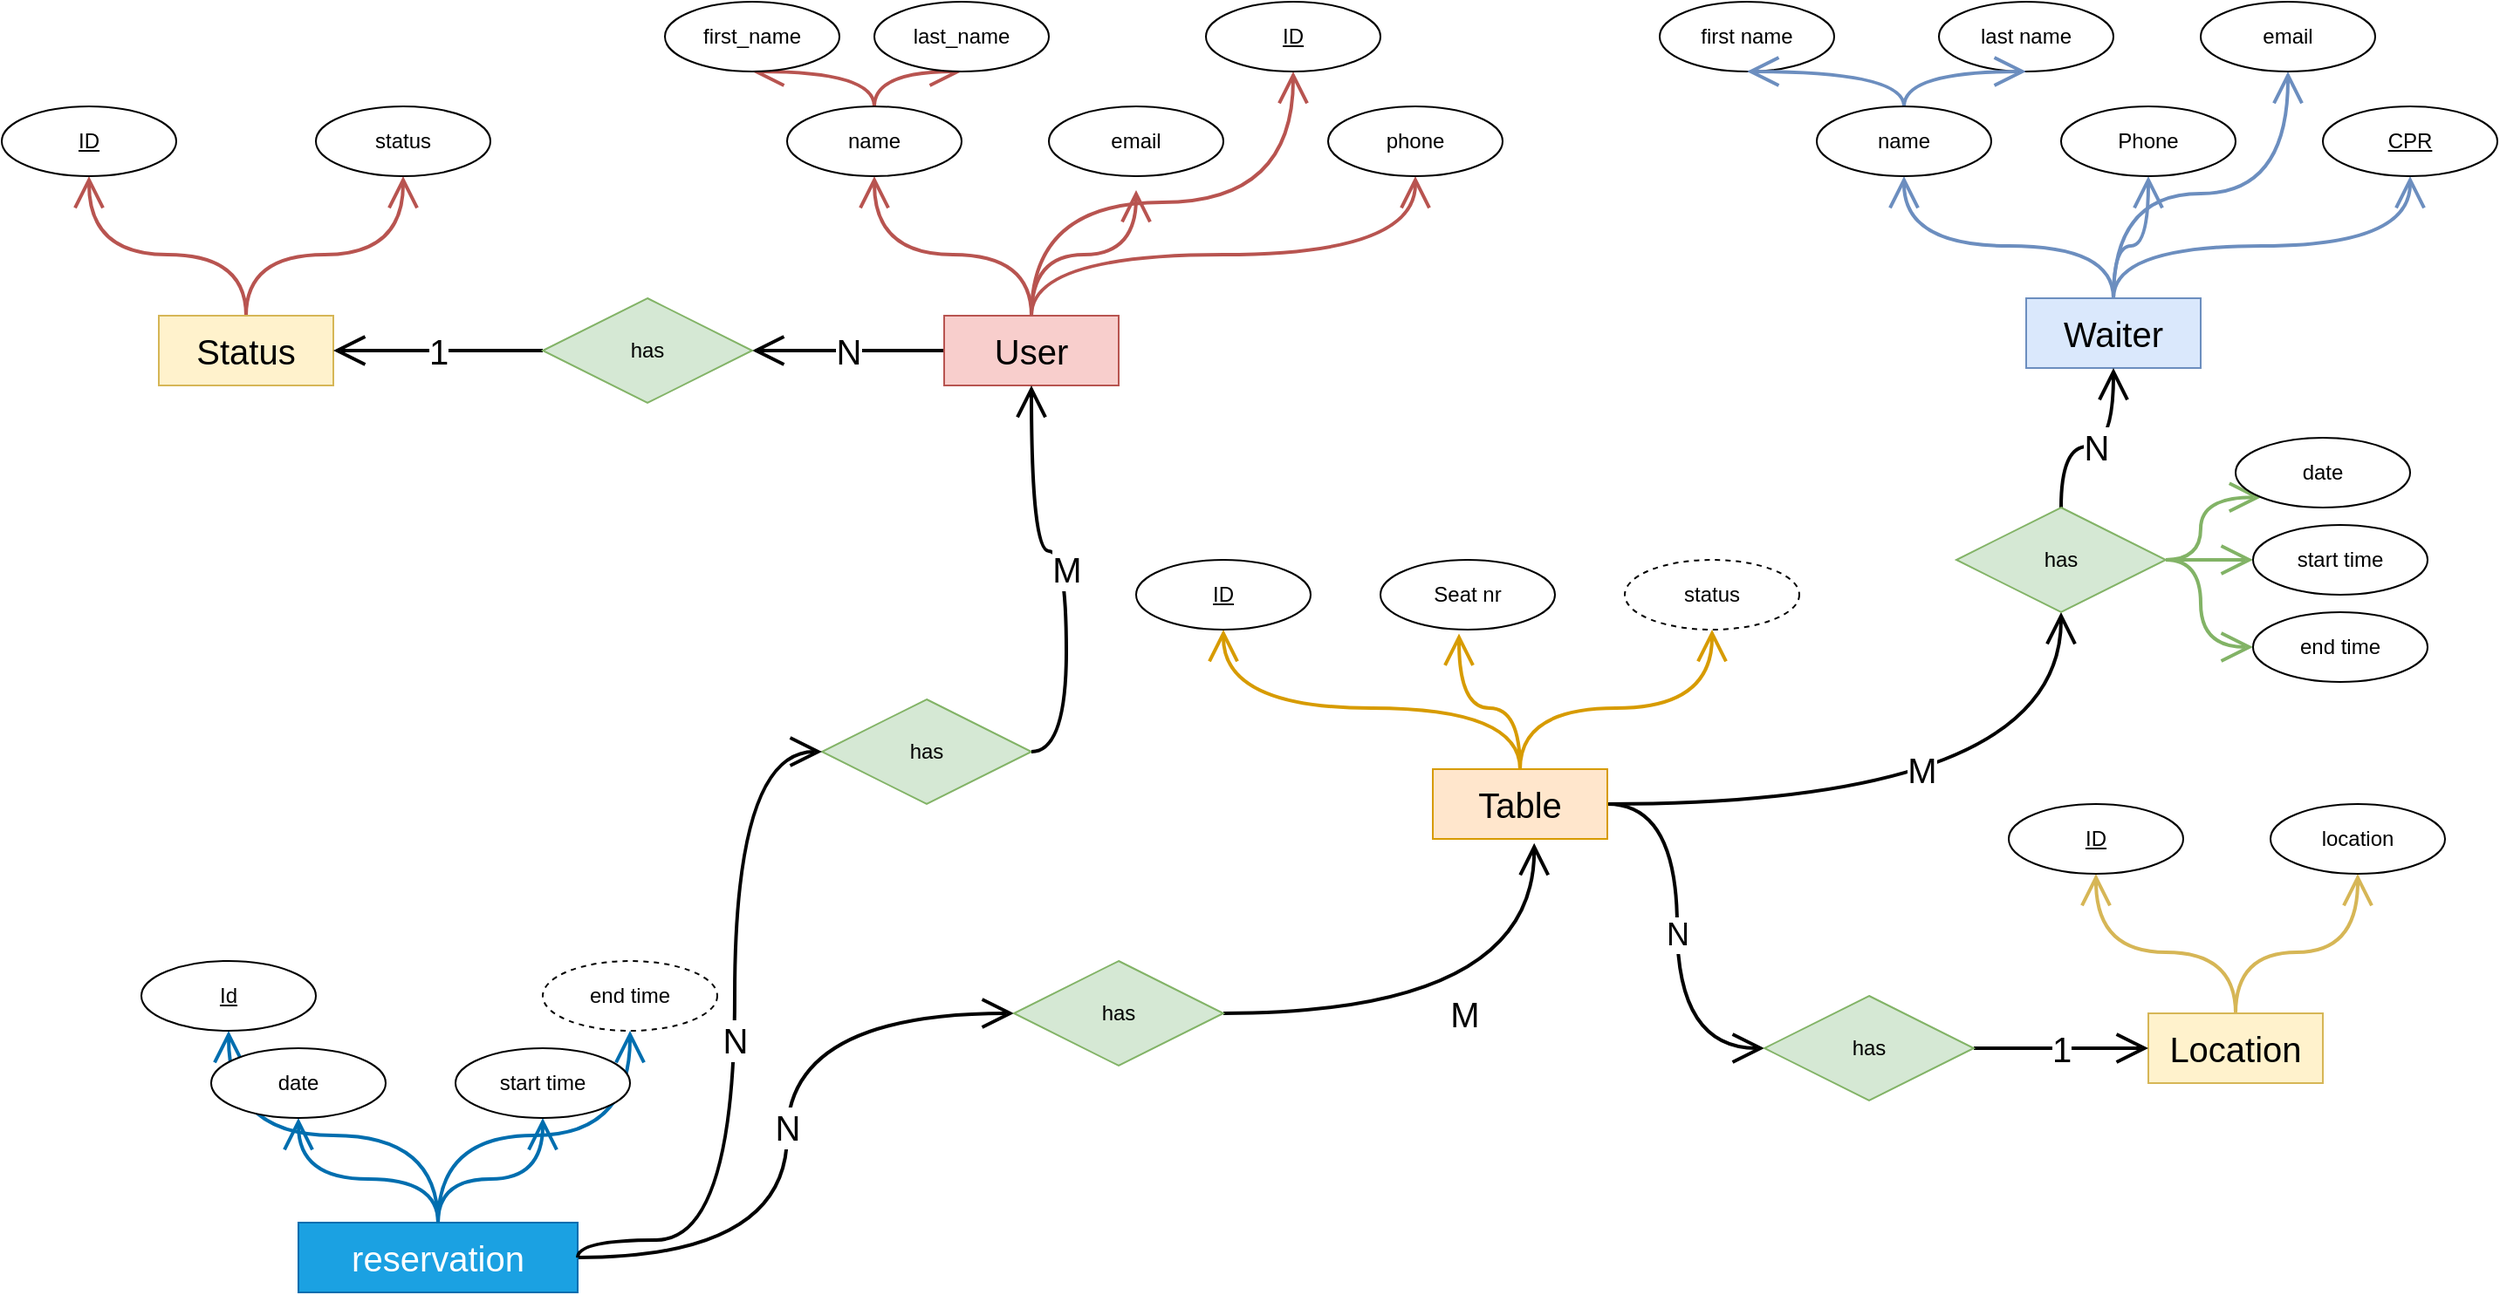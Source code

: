 <mxfile version="15.3.4" type="github">
  <diagram id="pFvgCGhmB1vwED2cMpDZ" name="Page-1">
    <mxGraphModel dx="1604" dy="644" grid="1" gridSize="10" guides="1" tooltips="1" connect="1" arrows="1" fold="1" page="0" pageScale="1" pageWidth="827" pageHeight="1169" math="0" shadow="0">
      <root>
        <mxCell id="0" />
        <mxCell id="1" parent="0" />
        <mxCell id="cgYLOBrb9KZ1So3oihtH-15" style="edgeStyle=orthogonalEdgeStyle;rounded=0;orthogonalLoop=1;jettySize=auto;html=1;exitX=0.5;exitY=0;exitDx=0;exitDy=0;entryX=0.5;entryY=1;entryDx=0;entryDy=0;endArrow=open;startSize=14;endSize=14;sourcePerimeterSpacing=8;targetPerimeterSpacing=8;strokeWidth=2;fillColor=#f8cecc;strokeColor=#b85450;curved=1;" edge="1" parent="1" source="cgYLOBrb9KZ1So3oihtH-1" target="cgYLOBrb9KZ1So3oihtH-9">
          <mxGeometry relative="1" as="geometry" />
        </mxCell>
        <mxCell id="cgYLOBrb9KZ1So3oihtH-16" style="edgeStyle=orthogonalEdgeStyle;rounded=0;orthogonalLoop=1;jettySize=auto;html=1;exitX=0.5;exitY=0;exitDx=0;exitDy=0;entryX=0.5;entryY=1;entryDx=0;entryDy=0;endArrow=open;startSize=14;endSize=14;sourcePerimeterSpacing=8;targetPerimeterSpacing=8;strokeWidth=2;fillColor=#f8cecc;strokeColor=#b85450;curved=1;" edge="1" parent="1" source="cgYLOBrb9KZ1So3oihtH-9" target="cgYLOBrb9KZ1So3oihtH-7">
          <mxGeometry relative="1" as="geometry" />
        </mxCell>
        <mxCell id="cgYLOBrb9KZ1So3oihtH-17" style="edgeStyle=orthogonalEdgeStyle;curved=1;rounded=0;orthogonalLoop=1;jettySize=auto;html=1;exitX=0.5;exitY=0;exitDx=0;exitDy=0;entryX=0.5;entryY=1;entryDx=0;entryDy=0;endArrow=open;startSize=14;endSize=14;sourcePerimeterSpacing=8;targetPerimeterSpacing=8;strokeWidth=2;fillColor=#f8cecc;strokeColor=#b85450;" edge="1" parent="1" source="cgYLOBrb9KZ1So3oihtH-9" target="cgYLOBrb9KZ1So3oihtH-8">
          <mxGeometry relative="1" as="geometry" />
        </mxCell>
        <mxCell id="cgYLOBrb9KZ1So3oihtH-18" style="edgeStyle=orthogonalEdgeStyle;curved=1;rounded=0;orthogonalLoop=1;jettySize=auto;html=1;exitX=0.5;exitY=0;exitDx=0;exitDy=0;endArrow=open;startSize=14;endSize=14;sourcePerimeterSpacing=8;targetPerimeterSpacing=8;strokeWidth=2;fillColor=#f8cecc;strokeColor=#b85450;" edge="1" parent="1" source="cgYLOBrb9KZ1So3oihtH-1" target="cgYLOBrb9KZ1So3oihtH-10">
          <mxGeometry relative="1" as="geometry" />
        </mxCell>
        <mxCell id="cgYLOBrb9KZ1So3oihtH-19" style="edgeStyle=orthogonalEdgeStyle;curved=1;rounded=0;orthogonalLoop=1;jettySize=auto;html=1;exitX=0.5;exitY=0;exitDx=0;exitDy=0;endArrow=open;startSize=14;endSize=14;sourcePerimeterSpacing=8;targetPerimeterSpacing=8;strokeWidth=2;fillColor=#f8cecc;strokeColor=#b85450;entryX=0.5;entryY=1;entryDx=0;entryDy=0;" edge="1" parent="1" source="cgYLOBrb9KZ1So3oihtH-1" target="cgYLOBrb9KZ1So3oihtH-11">
          <mxGeometry relative="1" as="geometry">
            <mxPoint x="460" y="280" as="targetPoint" />
          </mxGeometry>
        </mxCell>
        <mxCell id="cgYLOBrb9KZ1So3oihtH-30" value="&lt;font style=&quot;font-size: 20px&quot;&gt;N&lt;/font&gt;" style="edgeStyle=orthogonalEdgeStyle;curved=1;rounded=0;orthogonalLoop=1;jettySize=auto;html=1;exitX=0;exitY=0.5;exitDx=0;exitDy=0;entryX=1;entryY=0.5;entryDx=0;entryDy=0;endArrow=open;startSize=14;endSize=14;sourcePerimeterSpacing=8;targetPerimeterSpacing=8;strokeWidth=2;" edge="1" parent="1" source="cgYLOBrb9KZ1So3oihtH-1" target="cgYLOBrb9KZ1So3oihtH-28">
          <mxGeometry relative="1" as="geometry" />
        </mxCell>
        <mxCell id="cgYLOBrb9KZ1So3oihtH-31" style="edgeStyle=orthogonalEdgeStyle;curved=1;rounded=0;orthogonalLoop=1;jettySize=auto;html=1;exitX=0.5;exitY=0;exitDx=0;exitDy=0;entryX=0.5;entryY=1;entryDx=0;entryDy=0;endArrow=open;startSize=14;endSize=14;sourcePerimeterSpacing=8;targetPerimeterSpacing=8;strokeWidth=2;fillColor=#f8cecc;strokeColor=#b85450;" edge="1" parent="1" source="cgYLOBrb9KZ1So3oihtH-1" target="cgYLOBrb9KZ1So3oihtH-21">
          <mxGeometry relative="1" as="geometry" />
        </mxCell>
        <mxCell id="cgYLOBrb9KZ1So3oihtH-1" value="&lt;font style=&quot;font-size: 20px&quot;&gt;User&lt;/font&gt;" style="whiteSpace=wrap;html=1;align=center;hachureGap=4;pointerEvents=0;fillColor=#f8cecc;strokeColor=#b85450;" vertex="1" parent="1">
          <mxGeometry x="190" y="360" width="100" height="40" as="geometry" />
        </mxCell>
        <mxCell id="cgYLOBrb9KZ1So3oihtH-51" style="edgeStyle=orthogonalEdgeStyle;curved=1;rounded=0;orthogonalLoop=1;jettySize=auto;html=1;exitX=0.5;exitY=0;exitDx=0;exitDy=0;entryX=0.5;entryY=1;entryDx=0;entryDy=0;endArrow=open;startSize=14;endSize=14;sourcePerimeterSpacing=8;targetPerimeterSpacing=8;strokeWidth=2;fillColor=#ffe6cc;strokeColor=#d79b00;" edge="1" parent="1" source="cgYLOBrb9KZ1So3oihtH-2" target="cgYLOBrb9KZ1So3oihtH-46">
          <mxGeometry relative="1" as="geometry" />
        </mxCell>
        <mxCell id="cgYLOBrb9KZ1So3oihtH-52" style="edgeStyle=orthogonalEdgeStyle;curved=1;rounded=0;orthogonalLoop=1;jettySize=auto;html=1;exitX=0.5;exitY=0;exitDx=0;exitDy=0;entryX=0.45;entryY=1.055;entryDx=0;entryDy=0;entryPerimeter=0;endArrow=open;startSize=14;endSize=14;sourcePerimeterSpacing=8;targetPerimeterSpacing=8;strokeWidth=2;fillColor=#ffe6cc;strokeColor=#d79b00;" edge="1" parent="1" source="cgYLOBrb9KZ1So3oihtH-2" target="cgYLOBrb9KZ1So3oihtH-47">
          <mxGeometry relative="1" as="geometry" />
        </mxCell>
        <mxCell id="cgYLOBrb9KZ1So3oihtH-53" style="edgeStyle=orthogonalEdgeStyle;curved=1;rounded=0;orthogonalLoop=1;jettySize=auto;html=1;exitX=0.5;exitY=0;exitDx=0;exitDy=0;entryX=0.5;entryY=1;entryDx=0;entryDy=0;endArrow=open;startSize=14;endSize=14;sourcePerimeterSpacing=8;targetPerimeterSpacing=8;strokeWidth=2;fillColor=#ffe6cc;strokeColor=#d79b00;" edge="1" parent="1" source="cgYLOBrb9KZ1So3oihtH-2" target="cgYLOBrb9KZ1So3oihtH-50">
          <mxGeometry relative="1" as="geometry" />
        </mxCell>
        <mxCell id="cgYLOBrb9KZ1So3oihtH-61" value="&lt;font style=&quot;font-size: 20px&quot;&gt;M&lt;/font&gt;" style="edgeStyle=orthogonalEdgeStyle;curved=1;rounded=0;orthogonalLoop=1;jettySize=auto;html=1;exitX=1;exitY=0.5;exitDx=0;exitDy=0;endArrow=open;startSize=14;endSize=14;sourcePerimeterSpacing=8;targetPerimeterSpacing=8;strokeWidth=2;entryX=0.5;entryY=1;entryDx=0;entryDy=0;" edge="1" parent="1" source="cgYLOBrb9KZ1So3oihtH-2" target="cgYLOBrb9KZ1So3oihtH-60">
          <mxGeometry x="-0.027" y="20" relative="1" as="geometry">
            <mxPoint as="offset" />
          </mxGeometry>
        </mxCell>
        <mxCell id="cgYLOBrb9KZ1So3oihtH-70" value="&lt;font style=&quot;font-size: 18px&quot;&gt;N&lt;/font&gt;" style="edgeStyle=orthogonalEdgeStyle;curved=1;rounded=0;orthogonalLoop=1;jettySize=auto;html=1;exitX=1;exitY=0.5;exitDx=0;exitDy=0;entryX=0;entryY=0.5;entryDx=0;entryDy=0;endArrow=open;startSize=14;endSize=14;sourcePerimeterSpacing=8;targetPerimeterSpacing=8;strokeWidth=2;" edge="1" parent="1" source="cgYLOBrb9KZ1So3oihtH-2" target="cgYLOBrb9KZ1So3oihtH-69">
          <mxGeometry relative="1" as="geometry" />
        </mxCell>
        <mxCell id="cgYLOBrb9KZ1So3oihtH-2" value="&lt;font style=&quot;font-size: 20px&quot;&gt;Table&lt;/font&gt;" style="whiteSpace=wrap;html=1;align=center;hachureGap=4;pointerEvents=0;fillColor=#ffe6cc;strokeColor=#d79b00;" vertex="1" parent="1">
          <mxGeometry x="470" y="620" width="100" height="40" as="geometry" />
        </mxCell>
        <mxCell id="cgYLOBrb9KZ1So3oihtH-76" style="edgeStyle=orthogonalEdgeStyle;curved=1;rounded=0;orthogonalLoop=1;jettySize=auto;html=1;exitX=0.5;exitY=0;exitDx=0;exitDy=0;entryX=0.5;entryY=1;entryDx=0;entryDy=0;endArrow=open;startSize=14;endSize=14;sourcePerimeterSpacing=8;targetPerimeterSpacing=8;strokeWidth=2;fillColor=#1ba1e2;strokeColor=#006EAF;" edge="1" parent="1" source="cgYLOBrb9KZ1So3oihtH-3" target="cgYLOBrb9KZ1So3oihtH-73">
          <mxGeometry relative="1" as="geometry" />
        </mxCell>
        <mxCell id="cgYLOBrb9KZ1So3oihtH-77" style="edgeStyle=orthogonalEdgeStyle;curved=1;rounded=0;orthogonalLoop=1;jettySize=auto;html=1;exitX=0.5;exitY=0;exitDx=0;exitDy=0;endArrow=open;startSize=14;endSize=14;sourcePerimeterSpacing=8;targetPerimeterSpacing=8;strokeWidth=2;entryX=0.5;entryY=1;entryDx=0;entryDy=0;fillColor=#1ba1e2;strokeColor=#006EAF;" edge="1" parent="1" source="cgYLOBrb9KZ1So3oihtH-3" target="cgYLOBrb9KZ1So3oihtH-74">
          <mxGeometry relative="1" as="geometry" />
        </mxCell>
        <mxCell id="cgYLOBrb9KZ1So3oihtH-78" style="edgeStyle=orthogonalEdgeStyle;curved=1;rounded=0;orthogonalLoop=1;jettySize=auto;html=1;exitX=0.5;exitY=0;exitDx=0;exitDy=0;entryX=0.5;entryY=1;entryDx=0;entryDy=0;endArrow=open;startSize=14;endSize=14;sourcePerimeterSpacing=8;targetPerimeterSpacing=8;strokeWidth=2;fillColor=#1ba1e2;strokeColor=#006EAF;" edge="1" parent="1" source="cgYLOBrb9KZ1So3oihtH-3" target="cgYLOBrb9KZ1So3oihtH-75">
          <mxGeometry relative="1" as="geometry" />
        </mxCell>
        <mxCell id="cgYLOBrb9KZ1So3oihtH-79" style="edgeStyle=orthogonalEdgeStyle;curved=1;rounded=0;orthogonalLoop=1;jettySize=auto;html=1;exitX=0.5;exitY=0;exitDx=0;exitDy=0;entryX=0.5;entryY=1;entryDx=0;entryDy=0;endArrow=open;startSize=14;endSize=14;sourcePerimeterSpacing=8;targetPerimeterSpacing=8;strokeWidth=2;fillColor=#1ba1e2;strokeColor=#006EAF;" edge="1" parent="1" source="cgYLOBrb9KZ1So3oihtH-3" target="cgYLOBrb9KZ1So3oihtH-72">
          <mxGeometry relative="1" as="geometry" />
        </mxCell>
        <mxCell id="cgYLOBrb9KZ1So3oihtH-81" value="&lt;font style=&quot;font-size: 20px&quot;&gt;N&lt;/font&gt;" style="edgeStyle=orthogonalEdgeStyle;curved=1;rounded=0;orthogonalLoop=1;jettySize=auto;html=1;exitX=1;exitY=0.5;exitDx=0;exitDy=0;entryX=0;entryY=0.5;entryDx=0;entryDy=0;endArrow=open;startSize=14;endSize=14;sourcePerimeterSpacing=8;targetPerimeterSpacing=8;strokeWidth=2;" edge="1" parent="1" source="cgYLOBrb9KZ1So3oihtH-3" target="cgYLOBrb9KZ1So3oihtH-80">
          <mxGeometry relative="1" as="geometry" />
        </mxCell>
        <mxCell id="cgYLOBrb9KZ1So3oihtH-3" value="&lt;span style=&quot;font-size: 20px&quot;&gt;reservation&lt;/span&gt;" style="whiteSpace=wrap;html=1;align=center;hachureGap=4;pointerEvents=0;fillColor=#1ba1e2;strokeColor=#006EAF;fontColor=#ffffff;" vertex="1" parent="1">
          <mxGeometry x="-180" y="880" width="160" height="40" as="geometry" />
        </mxCell>
        <mxCell id="cgYLOBrb9KZ1So3oihtH-39" style="edgeStyle=orthogonalEdgeStyle;curved=1;rounded=0;orthogonalLoop=1;jettySize=auto;html=1;exitX=0.5;exitY=0;exitDx=0;exitDy=0;endArrow=open;startSize=14;endSize=14;sourcePerimeterSpacing=8;targetPerimeterSpacing=8;strokeWidth=2;fillColor=#dae8fc;strokeColor=#6c8ebf;entryX=0.5;entryY=1;entryDx=0;entryDy=0;" edge="1" parent="1" source="cgYLOBrb9KZ1So3oihtH-4" target="cgYLOBrb9KZ1So3oihtH-35">
          <mxGeometry relative="1" as="geometry" />
        </mxCell>
        <mxCell id="cgYLOBrb9KZ1So3oihtH-41" style="edgeStyle=orthogonalEdgeStyle;curved=1;rounded=0;orthogonalLoop=1;jettySize=auto;html=1;exitX=0.5;exitY=0;exitDx=0;exitDy=0;entryX=0.5;entryY=1;entryDx=0;entryDy=0;endArrow=open;startSize=14;endSize=14;sourcePerimeterSpacing=8;targetPerimeterSpacing=8;strokeWidth=2;fillColor=#dae8fc;strokeColor=#6c8ebf;" edge="1" parent="1" source="cgYLOBrb9KZ1So3oihtH-4" target="cgYLOBrb9KZ1So3oihtH-36">
          <mxGeometry relative="1" as="geometry" />
        </mxCell>
        <mxCell id="cgYLOBrb9KZ1So3oihtH-42" style="edgeStyle=orthogonalEdgeStyle;curved=1;rounded=0;orthogonalLoop=1;jettySize=auto;html=1;exitX=0.5;exitY=0;exitDx=0;exitDy=0;entryX=0.5;entryY=1;entryDx=0;entryDy=0;endArrow=open;startSize=14;endSize=14;sourcePerimeterSpacing=8;targetPerimeterSpacing=8;strokeWidth=2;fillColor=#dae8fc;strokeColor=#6c8ebf;" edge="1" parent="1" source="cgYLOBrb9KZ1So3oihtH-4" target="cgYLOBrb9KZ1So3oihtH-37">
          <mxGeometry relative="1" as="geometry" />
        </mxCell>
        <mxCell id="cgYLOBrb9KZ1So3oihtH-43" style="edgeStyle=orthogonalEdgeStyle;curved=1;rounded=0;orthogonalLoop=1;jettySize=auto;html=1;exitX=0.5;exitY=0;exitDx=0;exitDy=0;entryX=0.5;entryY=1;entryDx=0;entryDy=0;endArrow=open;startSize=14;endSize=14;sourcePerimeterSpacing=8;targetPerimeterSpacing=8;strokeWidth=2;fillColor=#dae8fc;strokeColor=#6c8ebf;" edge="1" parent="1" source="cgYLOBrb9KZ1So3oihtH-4" target="cgYLOBrb9KZ1So3oihtH-32">
          <mxGeometry relative="1" as="geometry" />
        </mxCell>
        <mxCell id="cgYLOBrb9KZ1So3oihtH-4" value="&lt;font style=&quot;font-size: 20px&quot;&gt;Waiter&lt;/font&gt;" style="whiteSpace=wrap;html=1;align=center;hachureGap=4;pointerEvents=0;fillColor=#dae8fc;strokeColor=#6c8ebf;" vertex="1" parent="1">
          <mxGeometry x="810" y="350" width="100" height="40" as="geometry" />
        </mxCell>
        <mxCell id="cgYLOBrb9KZ1So3oihtH-58" style="edgeStyle=orthogonalEdgeStyle;curved=1;rounded=0;orthogonalLoop=1;jettySize=auto;html=1;exitX=0.5;exitY=0;exitDx=0;exitDy=0;entryX=0.5;entryY=1;entryDx=0;entryDy=0;endArrow=open;startSize=14;endSize=14;sourcePerimeterSpacing=8;targetPerimeterSpacing=8;strokeWidth=2;fillColor=#fff2cc;strokeColor=#d6b656;" edge="1" parent="1" source="cgYLOBrb9KZ1So3oihtH-5" target="cgYLOBrb9KZ1So3oihtH-54">
          <mxGeometry relative="1" as="geometry" />
        </mxCell>
        <mxCell id="cgYLOBrb9KZ1So3oihtH-59" style="edgeStyle=orthogonalEdgeStyle;curved=1;rounded=0;orthogonalLoop=1;jettySize=auto;html=1;exitX=0.5;exitY=0;exitDx=0;exitDy=0;endArrow=open;startSize=14;endSize=14;sourcePerimeterSpacing=8;targetPerimeterSpacing=8;strokeWidth=2;fillColor=#fff2cc;strokeColor=#d6b656;entryX=0.5;entryY=1;entryDx=0;entryDy=0;" edge="1" parent="1" source="cgYLOBrb9KZ1So3oihtH-5" target="cgYLOBrb9KZ1So3oihtH-55">
          <mxGeometry relative="1" as="geometry" />
        </mxCell>
        <mxCell id="cgYLOBrb9KZ1So3oihtH-5" value="&lt;font style=&quot;font-size: 20px&quot;&gt;Location&lt;/font&gt;" style="whiteSpace=wrap;html=1;align=center;hachureGap=4;pointerEvents=0;fillColor=#fff2cc;strokeColor=#d6b656;" vertex="1" parent="1">
          <mxGeometry x="880" y="760" width="100" height="40" as="geometry" />
        </mxCell>
        <mxCell id="cgYLOBrb9KZ1So3oihtH-7" value="first_name" style="ellipse;whiteSpace=wrap;html=1;align=center;hachureGap=4;pointerEvents=0;" vertex="1" parent="1">
          <mxGeometry x="30" y="180" width="100" height="40" as="geometry" />
        </mxCell>
        <mxCell id="cgYLOBrb9KZ1So3oihtH-8" value="last_name" style="ellipse;whiteSpace=wrap;html=1;align=center;hachureGap=4;pointerEvents=0;" vertex="1" parent="1">
          <mxGeometry x="150" y="180" width="100" height="40" as="geometry" />
        </mxCell>
        <mxCell id="cgYLOBrb9KZ1So3oihtH-9" value="name" style="ellipse;whiteSpace=wrap;html=1;align=center;hachureGap=4;pointerEvents=0;" vertex="1" parent="1">
          <mxGeometry x="100" y="240" width="100" height="40" as="geometry" />
        </mxCell>
        <mxCell id="cgYLOBrb9KZ1So3oihtH-10" value="email" style="ellipse;whiteSpace=wrap;html=1;align=center;hachureGap=4;pointerEvents=0;" vertex="1" parent="1">
          <mxGeometry x="250" y="240" width="100" height="40" as="geometry" />
        </mxCell>
        <mxCell id="cgYLOBrb9KZ1So3oihtH-11" value="phone" style="ellipse;whiteSpace=wrap;html=1;align=center;hachureGap=4;pointerEvents=0;" vertex="1" parent="1">
          <mxGeometry x="410" y="240" width="100" height="40" as="geometry" />
        </mxCell>
        <mxCell id="cgYLOBrb9KZ1So3oihtH-21" value="ID" style="ellipse;whiteSpace=wrap;html=1;align=center;fontStyle=4;hachureGap=4;pointerEvents=0;" vertex="1" parent="1">
          <mxGeometry x="340" y="180" width="100" height="40" as="geometry" />
        </mxCell>
        <mxCell id="cgYLOBrb9KZ1So3oihtH-26" style="edgeStyle=orthogonalEdgeStyle;curved=1;rounded=0;orthogonalLoop=1;jettySize=auto;html=1;exitX=0.5;exitY=0;exitDx=0;exitDy=0;entryX=0.5;entryY=1;entryDx=0;entryDy=0;endArrow=open;startSize=14;endSize=14;sourcePerimeterSpacing=8;targetPerimeterSpacing=8;strokeWidth=2;fillColor=#f8cecc;strokeColor=#b85450;" edge="1" parent="1" source="cgYLOBrb9KZ1So3oihtH-22" target="cgYLOBrb9KZ1So3oihtH-23">
          <mxGeometry relative="1" as="geometry" />
        </mxCell>
        <mxCell id="cgYLOBrb9KZ1So3oihtH-27" style="edgeStyle=orthogonalEdgeStyle;curved=1;rounded=0;orthogonalLoop=1;jettySize=auto;html=1;exitX=0.5;exitY=0;exitDx=0;exitDy=0;entryX=0.5;entryY=1;entryDx=0;entryDy=0;endArrow=open;startSize=14;endSize=14;sourcePerimeterSpacing=8;targetPerimeterSpacing=8;strokeWidth=2;fillColor=#f8cecc;strokeColor=#b85450;" edge="1" parent="1" source="cgYLOBrb9KZ1So3oihtH-22" target="cgYLOBrb9KZ1So3oihtH-25">
          <mxGeometry relative="1" as="geometry" />
        </mxCell>
        <mxCell id="cgYLOBrb9KZ1So3oihtH-22" value="&lt;font style=&quot;font-size: 20px&quot;&gt;Status&lt;/font&gt;" style="whiteSpace=wrap;html=1;align=center;hachureGap=4;pointerEvents=0;fillColor=#fff2cc;strokeColor=#d6b656;" vertex="1" parent="1">
          <mxGeometry x="-260" y="360" width="100" height="40" as="geometry" />
        </mxCell>
        <mxCell id="cgYLOBrb9KZ1So3oihtH-23" value="ID" style="ellipse;whiteSpace=wrap;html=1;align=center;fontStyle=4;hachureGap=4;pointerEvents=0;" vertex="1" parent="1">
          <mxGeometry x="-350" y="240" width="100" height="40" as="geometry" />
        </mxCell>
        <mxCell id="cgYLOBrb9KZ1So3oihtH-25" value="status" style="ellipse;whiteSpace=wrap;html=1;align=center;hachureGap=4;pointerEvents=0;" vertex="1" parent="1">
          <mxGeometry x="-170" y="240" width="100" height="40" as="geometry" />
        </mxCell>
        <mxCell id="cgYLOBrb9KZ1So3oihtH-29" value="&lt;font style=&quot;font-size: 20px&quot;&gt;1&lt;/font&gt;" style="edgeStyle=orthogonalEdgeStyle;curved=1;rounded=0;orthogonalLoop=1;jettySize=auto;html=1;exitX=0;exitY=0.5;exitDx=0;exitDy=0;entryX=1;entryY=0.5;entryDx=0;entryDy=0;endArrow=open;startSize=14;endSize=14;sourcePerimeterSpacing=8;targetPerimeterSpacing=8;strokeWidth=2;" edge="1" parent="1" source="cgYLOBrb9KZ1So3oihtH-28" target="cgYLOBrb9KZ1So3oihtH-22">
          <mxGeometry relative="1" as="geometry" />
        </mxCell>
        <mxCell id="cgYLOBrb9KZ1So3oihtH-28" value="has" style="shape=rhombus;perimeter=rhombusPerimeter;whiteSpace=wrap;html=1;align=center;hachureGap=4;pointerEvents=0;fillColor=#d5e8d4;strokeColor=#82b366;" vertex="1" parent="1">
          <mxGeometry x="-40" y="350" width="120" height="60" as="geometry" />
        </mxCell>
        <mxCell id="cgYLOBrb9KZ1So3oihtH-32" value="CPR" style="ellipse;whiteSpace=wrap;html=1;align=center;fontStyle=4;hachureGap=4;pointerEvents=0;" vertex="1" parent="1">
          <mxGeometry x="980" y="240" width="100" height="40" as="geometry" />
        </mxCell>
        <mxCell id="cgYLOBrb9KZ1So3oihtH-33" value="first name" style="ellipse;whiteSpace=wrap;html=1;align=center;hachureGap=4;pointerEvents=0;" vertex="1" parent="1">
          <mxGeometry x="600" y="180" width="100" height="40" as="geometry" />
        </mxCell>
        <mxCell id="cgYLOBrb9KZ1So3oihtH-34" value="last name" style="ellipse;whiteSpace=wrap;html=1;align=center;hachureGap=4;pointerEvents=0;" vertex="1" parent="1">
          <mxGeometry x="760" y="180" width="100" height="40" as="geometry" />
        </mxCell>
        <mxCell id="cgYLOBrb9KZ1So3oihtH-44" style="edgeStyle=orthogonalEdgeStyle;curved=1;rounded=0;orthogonalLoop=1;jettySize=auto;html=1;exitX=0.5;exitY=0;exitDx=0;exitDy=0;entryX=0.5;entryY=1;entryDx=0;entryDy=0;endArrow=open;startSize=14;endSize=14;sourcePerimeterSpacing=8;targetPerimeterSpacing=8;strokeWidth=2;fillColor=#dae8fc;strokeColor=#6c8ebf;" edge="1" parent="1" source="cgYLOBrb9KZ1So3oihtH-35" target="cgYLOBrb9KZ1So3oihtH-34">
          <mxGeometry relative="1" as="geometry" />
        </mxCell>
        <mxCell id="cgYLOBrb9KZ1So3oihtH-45" style="edgeStyle=orthogonalEdgeStyle;curved=1;rounded=0;orthogonalLoop=1;jettySize=auto;html=1;exitX=0.5;exitY=0;exitDx=0;exitDy=0;entryX=0.5;entryY=1;entryDx=0;entryDy=0;endArrow=open;startSize=14;endSize=14;sourcePerimeterSpacing=8;targetPerimeterSpacing=8;strokeWidth=2;fillColor=#dae8fc;strokeColor=#6c8ebf;" edge="1" parent="1" source="cgYLOBrb9KZ1So3oihtH-35" target="cgYLOBrb9KZ1So3oihtH-33">
          <mxGeometry relative="1" as="geometry">
            <Array as="points">
              <mxPoint x="740" y="220" />
            </Array>
          </mxGeometry>
        </mxCell>
        <mxCell id="cgYLOBrb9KZ1So3oihtH-35" value="name" style="ellipse;whiteSpace=wrap;html=1;align=center;hachureGap=4;pointerEvents=0;" vertex="1" parent="1">
          <mxGeometry x="690" y="240" width="100" height="40" as="geometry" />
        </mxCell>
        <mxCell id="cgYLOBrb9KZ1So3oihtH-36" value="Phone" style="ellipse;whiteSpace=wrap;html=1;align=center;hachureGap=4;pointerEvents=0;" vertex="1" parent="1">
          <mxGeometry x="830" y="240" width="100" height="40" as="geometry" />
        </mxCell>
        <mxCell id="cgYLOBrb9KZ1So3oihtH-37" value="email" style="ellipse;whiteSpace=wrap;html=1;align=center;hachureGap=4;pointerEvents=0;" vertex="1" parent="1">
          <mxGeometry x="910" y="180" width="100" height="40" as="geometry" />
        </mxCell>
        <mxCell id="cgYLOBrb9KZ1So3oihtH-46" value="ID" style="ellipse;whiteSpace=wrap;html=1;align=center;fontStyle=4;hachureGap=4;pointerEvents=0;" vertex="1" parent="1">
          <mxGeometry x="300" y="500" width="100" height="40" as="geometry" />
        </mxCell>
        <mxCell id="cgYLOBrb9KZ1So3oihtH-47" value="Seat nr" style="ellipse;whiteSpace=wrap;html=1;align=center;hachureGap=4;pointerEvents=0;" vertex="1" parent="1">
          <mxGeometry x="440" y="500" width="100" height="40" as="geometry" />
        </mxCell>
        <mxCell id="cgYLOBrb9KZ1So3oihtH-50" value="status" style="ellipse;whiteSpace=wrap;html=1;align=center;dashed=1;hachureGap=4;pointerEvents=0;" vertex="1" parent="1">
          <mxGeometry x="580" y="500" width="100" height="40" as="geometry" />
        </mxCell>
        <mxCell id="cgYLOBrb9KZ1So3oihtH-54" value="ID" style="ellipse;whiteSpace=wrap;html=1;align=center;fontStyle=4;hachureGap=4;pointerEvents=0;" vertex="1" parent="1">
          <mxGeometry x="800" y="640" width="100" height="40" as="geometry" />
        </mxCell>
        <mxCell id="cgYLOBrb9KZ1So3oihtH-55" value="location" style="ellipse;whiteSpace=wrap;html=1;align=center;hachureGap=4;pointerEvents=0;" vertex="1" parent="1">
          <mxGeometry x="950" y="640" width="100" height="40" as="geometry" />
        </mxCell>
        <mxCell id="cgYLOBrb9KZ1So3oihtH-62" value="&lt;font style=&quot;font-size: 20px&quot;&gt;N&lt;/font&gt;" style="edgeStyle=orthogonalEdgeStyle;curved=1;rounded=0;orthogonalLoop=1;jettySize=auto;html=1;exitX=0.5;exitY=0;exitDx=0;exitDy=0;entryX=0.5;entryY=1;entryDx=0;entryDy=0;endArrow=open;startSize=14;endSize=14;sourcePerimeterSpacing=8;targetPerimeterSpacing=8;strokeWidth=2;" edge="1" parent="1" source="cgYLOBrb9KZ1So3oihtH-60" target="cgYLOBrb9KZ1So3oihtH-4">
          <mxGeometry relative="1" as="geometry" />
        </mxCell>
        <mxCell id="cgYLOBrb9KZ1So3oihtH-66" style="edgeStyle=orthogonalEdgeStyle;curved=1;rounded=0;orthogonalLoop=1;jettySize=auto;html=1;exitX=1;exitY=0.5;exitDx=0;exitDy=0;entryX=0;entryY=1;entryDx=0;entryDy=0;endArrow=open;startSize=14;endSize=14;sourcePerimeterSpacing=8;targetPerimeterSpacing=8;strokeWidth=2;fillColor=#d5e8d4;strokeColor=#82b366;" edge="1" parent="1" source="cgYLOBrb9KZ1So3oihtH-60" target="cgYLOBrb9KZ1So3oihtH-63">
          <mxGeometry relative="1" as="geometry" />
        </mxCell>
        <mxCell id="cgYLOBrb9KZ1So3oihtH-67" style="edgeStyle=orthogonalEdgeStyle;curved=1;rounded=0;orthogonalLoop=1;jettySize=auto;html=1;exitX=1;exitY=0.5;exitDx=0;exitDy=0;endArrow=open;startSize=14;endSize=14;sourcePerimeterSpacing=8;targetPerimeterSpacing=8;strokeWidth=2;entryX=0;entryY=0.5;entryDx=0;entryDy=0;fillColor=#d5e8d4;strokeColor=#82b366;" edge="1" parent="1" source="cgYLOBrb9KZ1So3oihtH-60" target="cgYLOBrb9KZ1So3oihtH-64">
          <mxGeometry relative="1" as="geometry" />
        </mxCell>
        <mxCell id="cgYLOBrb9KZ1So3oihtH-68" style="edgeStyle=orthogonalEdgeStyle;curved=1;rounded=0;orthogonalLoop=1;jettySize=auto;html=1;exitX=1;exitY=0.5;exitDx=0;exitDy=0;entryX=0;entryY=0.5;entryDx=0;entryDy=0;endArrow=open;startSize=14;endSize=14;sourcePerimeterSpacing=8;targetPerimeterSpacing=8;strokeWidth=2;fillColor=#d5e8d4;strokeColor=#82b366;" edge="1" parent="1" source="cgYLOBrb9KZ1So3oihtH-60" target="cgYLOBrb9KZ1So3oihtH-65">
          <mxGeometry relative="1" as="geometry" />
        </mxCell>
        <mxCell id="cgYLOBrb9KZ1So3oihtH-60" value="has" style="shape=rhombus;perimeter=rhombusPerimeter;whiteSpace=wrap;html=1;align=center;hachureGap=4;pointerEvents=0;fillColor=#d5e8d4;strokeColor=#82b366;" vertex="1" parent="1">
          <mxGeometry x="770" y="470" width="120" height="60" as="geometry" />
        </mxCell>
        <mxCell id="cgYLOBrb9KZ1So3oihtH-63" value="date" style="ellipse;whiteSpace=wrap;html=1;align=center;hachureGap=4;pointerEvents=0;" vertex="1" parent="1">
          <mxGeometry x="930" y="430" width="100" height="40" as="geometry" />
        </mxCell>
        <mxCell id="cgYLOBrb9KZ1So3oihtH-64" value="start time" style="ellipse;whiteSpace=wrap;html=1;align=center;hachureGap=4;pointerEvents=0;" vertex="1" parent="1">
          <mxGeometry x="940" y="480" width="100" height="40" as="geometry" />
        </mxCell>
        <mxCell id="cgYLOBrb9KZ1So3oihtH-65" value="end time" style="ellipse;whiteSpace=wrap;html=1;align=center;hachureGap=4;pointerEvents=0;" vertex="1" parent="1">
          <mxGeometry x="940" y="530" width="100" height="40" as="geometry" />
        </mxCell>
        <mxCell id="cgYLOBrb9KZ1So3oihtH-71" value="&lt;font style=&quot;font-size: 20px&quot;&gt;1&lt;/font&gt;" style="edgeStyle=orthogonalEdgeStyle;curved=1;rounded=0;orthogonalLoop=1;jettySize=auto;html=1;exitX=1;exitY=0.5;exitDx=0;exitDy=0;entryX=0;entryY=0.5;entryDx=0;entryDy=0;endArrow=open;startSize=14;endSize=14;sourcePerimeterSpacing=8;targetPerimeterSpacing=8;strokeWidth=2;" edge="1" parent="1" source="cgYLOBrb9KZ1So3oihtH-69" target="cgYLOBrb9KZ1So3oihtH-5">
          <mxGeometry relative="1" as="geometry" />
        </mxCell>
        <mxCell id="cgYLOBrb9KZ1So3oihtH-69" value="has" style="shape=rhombus;perimeter=rhombusPerimeter;whiteSpace=wrap;html=1;align=center;hachureGap=4;pointerEvents=0;fillColor=#d5e8d4;strokeColor=#82b366;" vertex="1" parent="1">
          <mxGeometry x="660" y="750" width="120" height="60" as="geometry" />
        </mxCell>
        <mxCell id="cgYLOBrb9KZ1So3oihtH-72" value="Id" style="ellipse;whiteSpace=wrap;html=1;align=center;fontStyle=4;hachureGap=4;pointerEvents=0;" vertex="1" parent="1">
          <mxGeometry x="-270" y="730" width="100" height="40" as="geometry" />
        </mxCell>
        <mxCell id="cgYLOBrb9KZ1So3oihtH-73" value="date" style="ellipse;whiteSpace=wrap;html=1;align=center;hachureGap=4;pointerEvents=0;" vertex="1" parent="1">
          <mxGeometry x="-230" y="780" width="100" height="40" as="geometry" />
        </mxCell>
        <mxCell id="cgYLOBrb9KZ1So3oihtH-74" value="start time" style="ellipse;whiteSpace=wrap;html=1;align=center;hachureGap=4;pointerEvents=0;" vertex="1" parent="1">
          <mxGeometry x="-90" y="780" width="100" height="40" as="geometry" />
        </mxCell>
        <mxCell id="cgYLOBrb9KZ1So3oihtH-75" value="end time" style="ellipse;whiteSpace=wrap;html=1;align=center;dashed=1;hachureGap=4;pointerEvents=0;" vertex="1" parent="1">
          <mxGeometry x="-40" y="730" width="100" height="40" as="geometry" />
        </mxCell>
        <mxCell id="cgYLOBrb9KZ1So3oihtH-82" value="&lt;font style=&quot;font-size: 20px&quot;&gt;M&lt;/font&gt;" style="edgeStyle=orthogonalEdgeStyle;curved=1;rounded=0;orthogonalLoop=1;jettySize=auto;html=1;exitX=1;exitY=0.5;exitDx=0;exitDy=0;entryX=0.581;entryY=1.06;entryDx=0;entryDy=0;entryPerimeter=0;endArrow=open;startSize=14;endSize=14;sourcePerimeterSpacing=8;targetPerimeterSpacing=8;strokeWidth=2;" edge="1" parent="1" source="cgYLOBrb9KZ1So3oihtH-80" target="cgYLOBrb9KZ1So3oihtH-2">
          <mxGeometry relative="1" as="geometry" />
        </mxCell>
        <mxCell id="cgYLOBrb9KZ1So3oihtH-80" value="has" style="shape=rhombus;perimeter=rhombusPerimeter;whiteSpace=wrap;html=1;align=center;hachureGap=4;pointerEvents=0;fillColor=#d5e8d4;strokeColor=#82b366;" vertex="1" parent="1">
          <mxGeometry x="230" y="730" width="120" height="60" as="geometry" />
        </mxCell>
        <mxCell id="cgYLOBrb9KZ1So3oihtH-84" value="has" style="shape=rhombus;perimeter=rhombusPerimeter;whiteSpace=wrap;html=1;align=center;hachureGap=4;pointerEvents=0;fillColor=#d5e8d4;strokeColor=#82b366;" vertex="1" parent="1">
          <mxGeometry x="120" y="580" width="120" height="60" as="geometry" />
        </mxCell>
        <mxCell id="cgYLOBrb9KZ1So3oihtH-85" value="&lt;font style=&quot;font-size: 20px&quot;&gt;N&lt;/font&gt;" style="edgeStyle=orthogonalEdgeStyle;curved=1;rounded=0;orthogonalLoop=1;jettySize=auto;html=1;exitX=1;exitY=0.5;exitDx=0;exitDy=0;endArrow=open;startSize=14;endSize=14;sourcePerimeterSpacing=8;targetPerimeterSpacing=8;strokeWidth=2;entryX=0;entryY=0.5;entryDx=0;entryDy=0;" edge="1" parent="1" source="cgYLOBrb9KZ1So3oihtH-3" target="cgYLOBrb9KZ1So3oihtH-84">
          <mxGeometry relative="1" as="geometry">
            <mxPoint x="-10.0" y="910.0" as="sourcePoint" />
            <mxPoint x="240.0" y="770" as="targetPoint" />
            <Array as="points">
              <mxPoint x="-20" y="890" />
              <mxPoint x="70" y="890" />
              <mxPoint x="70" y="610" />
            </Array>
          </mxGeometry>
        </mxCell>
        <mxCell id="cgYLOBrb9KZ1So3oihtH-86" value="&lt;font style=&quot;font-size: 20px&quot;&gt;M&lt;/font&gt;" style="edgeStyle=orthogonalEdgeStyle;curved=1;rounded=0;orthogonalLoop=1;jettySize=auto;html=1;exitX=1;exitY=0.5;exitDx=0;exitDy=0;entryX=0.5;entryY=1;entryDx=0;entryDy=0;endArrow=open;startSize=14;endSize=14;sourcePerimeterSpacing=8;targetPerimeterSpacing=8;strokeWidth=2;" edge="1" parent="1" source="cgYLOBrb9KZ1So3oihtH-84" target="cgYLOBrb9KZ1So3oihtH-1">
          <mxGeometry relative="1" as="geometry">
            <mxPoint x="231.9" y="607.6" as="sourcePoint" />
            <mxPoint x="410.0" y="510.0" as="targetPoint" />
          </mxGeometry>
        </mxCell>
      </root>
    </mxGraphModel>
  </diagram>
</mxfile>

